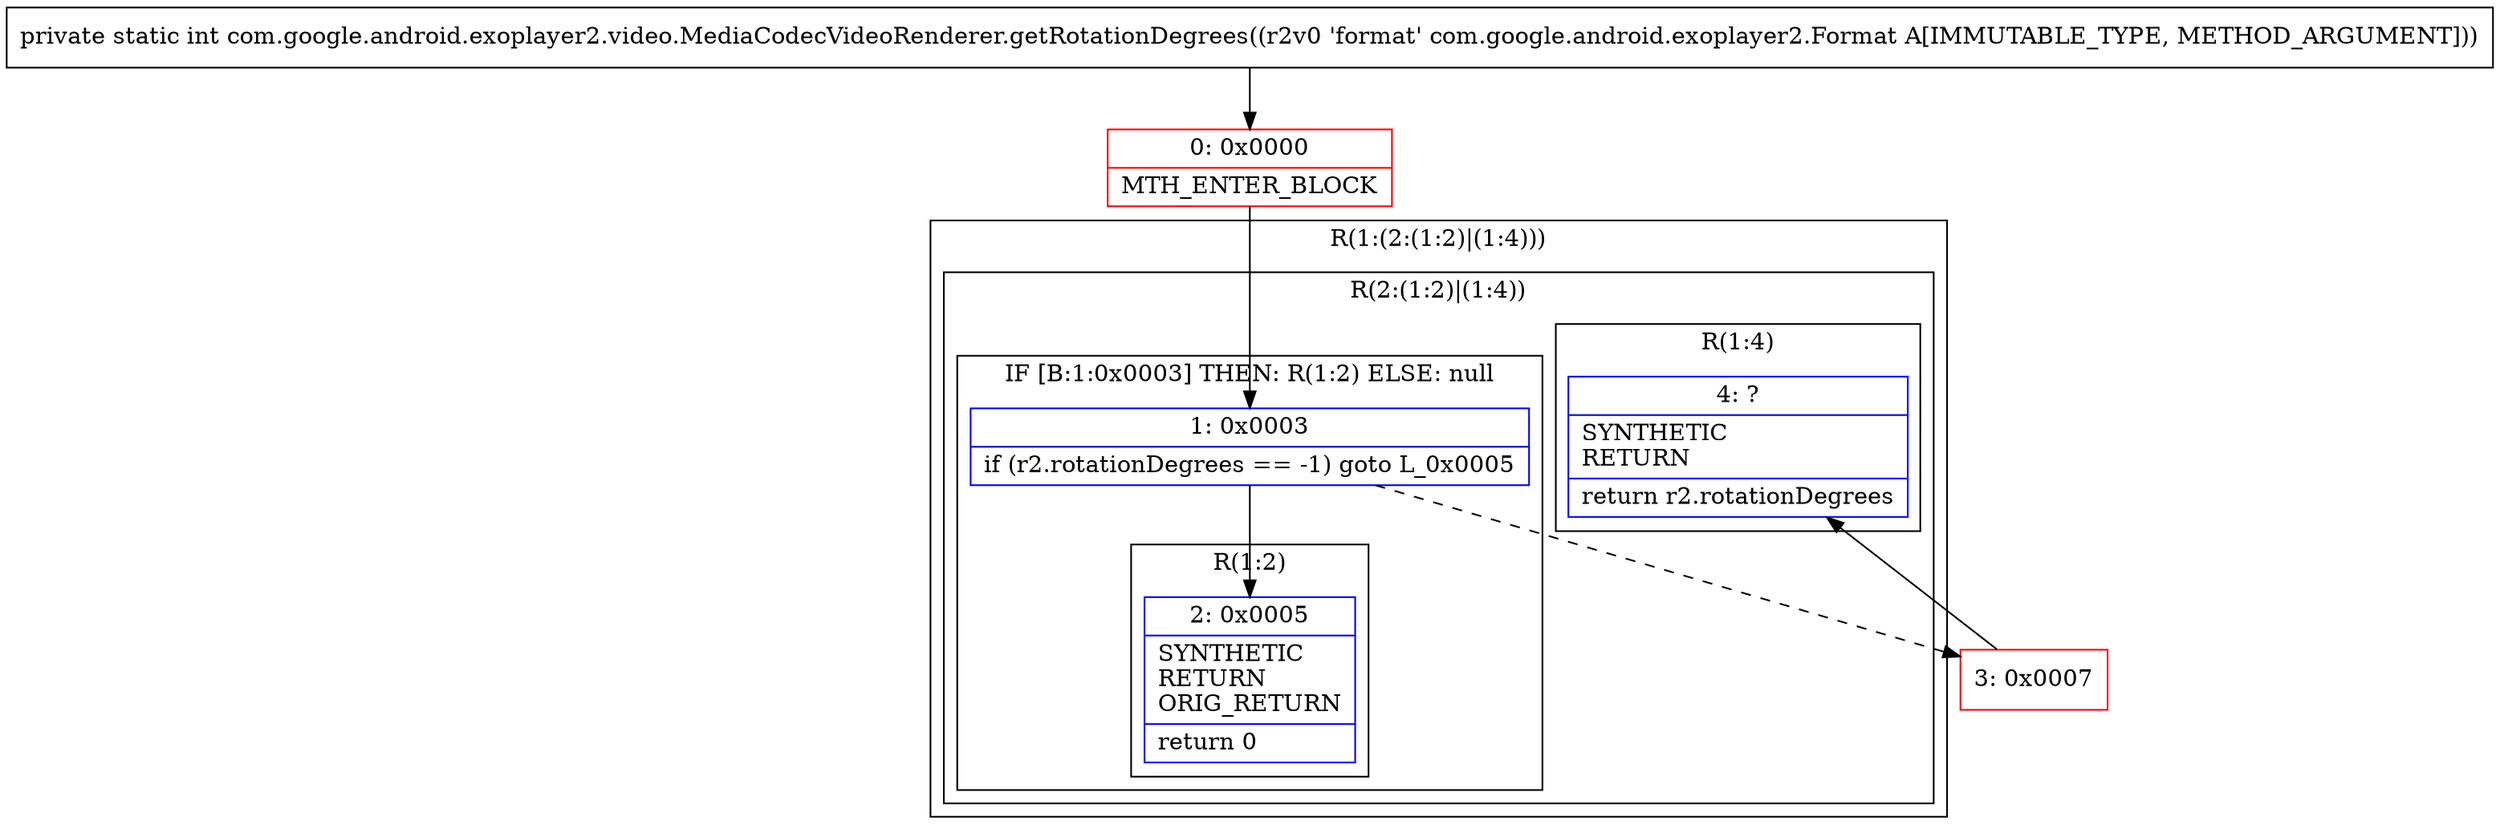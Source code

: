 digraph "CFG forcom.google.android.exoplayer2.video.MediaCodecVideoRenderer.getRotationDegrees(Lcom\/google\/android\/exoplayer2\/Format;)I" {
subgraph cluster_Region_883954957 {
label = "R(1:(2:(1:2)|(1:4)))";
node [shape=record,color=blue];
subgraph cluster_Region_1268532626 {
label = "R(2:(1:2)|(1:4))";
node [shape=record,color=blue];
subgraph cluster_IfRegion_909134834 {
label = "IF [B:1:0x0003] THEN: R(1:2) ELSE: null";
node [shape=record,color=blue];
Node_1 [shape=record,label="{1\:\ 0x0003|if (r2.rotationDegrees == \-1) goto L_0x0005\l}"];
subgraph cluster_Region_245858722 {
label = "R(1:2)";
node [shape=record,color=blue];
Node_2 [shape=record,label="{2\:\ 0x0005|SYNTHETIC\lRETURN\lORIG_RETURN\l|return 0\l}"];
}
}
subgraph cluster_Region_973862150 {
label = "R(1:4)";
node [shape=record,color=blue];
Node_4 [shape=record,label="{4\:\ ?|SYNTHETIC\lRETURN\l|return r2.rotationDegrees\l}"];
}
}
}
Node_0 [shape=record,color=red,label="{0\:\ 0x0000|MTH_ENTER_BLOCK\l}"];
Node_3 [shape=record,color=red,label="{3\:\ 0x0007}"];
MethodNode[shape=record,label="{private static int com.google.android.exoplayer2.video.MediaCodecVideoRenderer.getRotationDegrees((r2v0 'format' com.google.android.exoplayer2.Format A[IMMUTABLE_TYPE, METHOD_ARGUMENT])) }"];
MethodNode -> Node_0;
Node_1 -> Node_2;
Node_1 -> Node_3[style=dashed];
Node_0 -> Node_1;
Node_3 -> Node_4;
}

